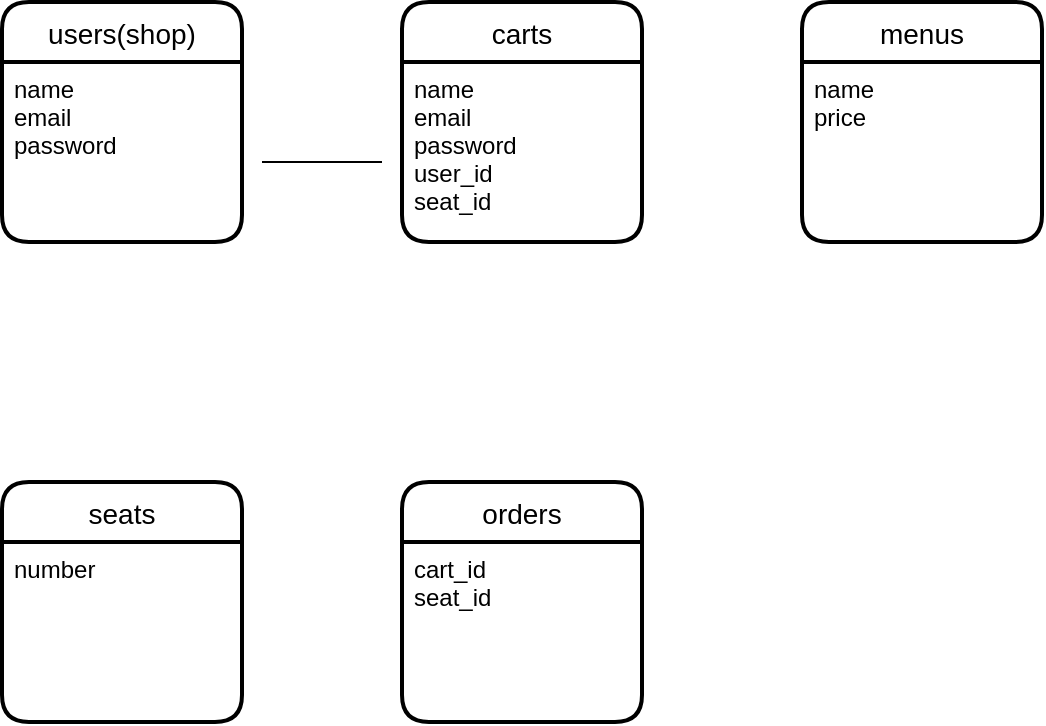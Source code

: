 <mxfile version="13.10.0" type="embed">
    <diagram id="Fvu5uQ2uwAk8a7xuE0tD" name="ページ1">
        <mxGraphModel dx="558" dy="561" grid="1" gridSize="10" guides="1" tooltips="1" connect="1" arrows="1" fold="1" page="1" pageScale="1" pageWidth="850" pageHeight="1100" math="0" shadow="0">
            <root>
                <mxCell id="0"/>
                <mxCell id="1" parent="0"/>
                <mxCell id="2" value="users(shop)" style="swimlane;childLayout=stackLayout;horizontal=1;startSize=30;horizontalStack=0;rounded=1;fontSize=14;fontStyle=0;strokeWidth=2;resizeParent=0;resizeLast=1;shadow=0;dashed=0;align=center;" parent="1" vertex="1">
                    <mxGeometry x="40" y="40" width="120" height="120" as="geometry"/>
                </mxCell>
                <mxCell id="3" value="name&#10;email&#10;password" style="align=left;strokeColor=none;fillColor=none;spacingLeft=4;fontSize=12;verticalAlign=top;resizable=0;rotatable=0;part=1;" parent="2" vertex="1">
                    <mxGeometry y="30" width="120" height="90" as="geometry"/>
                </mxCell>
                <mxCell id="4" value="carts" style="swimlane;childLayout=stackLayout;horizontal=1;startSize=30;horizontalStack=0;rounded=1;fontSize=14;fontStyle=0;strokeWidth=2;resizeParent=0;resizeLast=1;shadow=0;dashed=0;align=center;" vertex="1" parent="1">
                    <mxGeometry x="240" y="40" width="120" height="120" as="geometry"/>
                </mxCell>
                <mxCell id="5" value="name&#10;email&#10;password&#10;user_id&#10;seat_id" style="align=left;strokeColor=none;fillColor=none;spacingLeft=4;fontSize=12;verticalAlign=top;resizable=0;rotatable=0;part=1;" vertex="1" parent="4">
                    <mxGeometry y="30" width="120" height="90" as="geometry"/>
                </mxCell>
                <mxCell id="6" value="menus" style="swimlane;childLayout=stackLayout;horizontal=1;startSize=30;horizontalStack=0;rounded=1;fontSize=14;fontStyle=0;strokeWidth=2;resizeParent=0;resizeLast=1;shadow=0;dashed=0;align=center;" vertex="1" parent="1">
                    <mxGeometry x="440" y="40" width="120" height="120" as="geometry"/>
                </mxCell>
                <mxCell id="7" value="name&#10;price&#10;" style="align=left;strokeColor=none;fillColor=none;spacingLeft=4;fontSize=12;verticalAlign=top;resizable=0;rotatable=0;part=1;" vertex="1" parent="6">
                    <mxGeometry y="30" width="120" height="90" as="geometry"/>
                </mxCell>
                <mxCell id="8" value="seats" style="swimlane;childLayout=stackLayout;horizontal=1;startSize=30;horizontalStack=0;rounded=1;fontSize=14;fontStyle=0;strokeWidth=2;resizeParent=0;resizeLast=1;shadow=0;dashed=0;align=center;" vertex="1" parent="1">
                    <mxGeometry x="40" y="280" width="120" height="120" as="geometry"/>
                </mxCell>
                <mxCell id="9" value="number" style="align=left;strokeColor=none;fillColor=none;spacingLeft=4;fontSize=12;verticalAlign=top;resizable=0;rotatable=0;part=1;" vertex="1" parent="8">
                    <mxGeometry y="30" width="120" height="90" as="geometry"/>
                </mxCell>
                <mxCell id="10" value="orders" style="swimlane;childLayout=stackLayout;horizontal=1;startSize=30;horizontalStack=0;rounded=1;fontSize=14;fontStyle=0;strokeWidth=2;resizeParent=0;resizeLast=1;shadow=0;dashed=0;align=center;" vertex="1" parent="1">
                    <mxGeometry x="240" y="280" width="120" height="120" as="geometry"/>
                </mxCell>
                <mxCell id="11" value="cart_id&#10;seat_id" style="align=left;strokeColor=none;fillColor=none;spacingLeft=4;fontSize=12;verticalAlign=top;resizable=0;rotatable=0;part=1;" vertex="1" parent="10">
                    <mxGeometry y="30" width="120" height="90" as="geometry"/>
                </mxCell>
                <mxCell id="22" value="" style="endArrow=none;html=1;rounded=0;" edge="1" parent="1">
                    <mxGeometry relative="1" as="geometry">
                        <mxPoint x="170" y="120" as="sourcePoint"/>
                        <mxPoint x="230" y="120" as="targetPoint"/>
                    </mxGeometry>
                </mxCell>
            </root>
        </mxGraphModel>
    </diagram>
</mxfile>